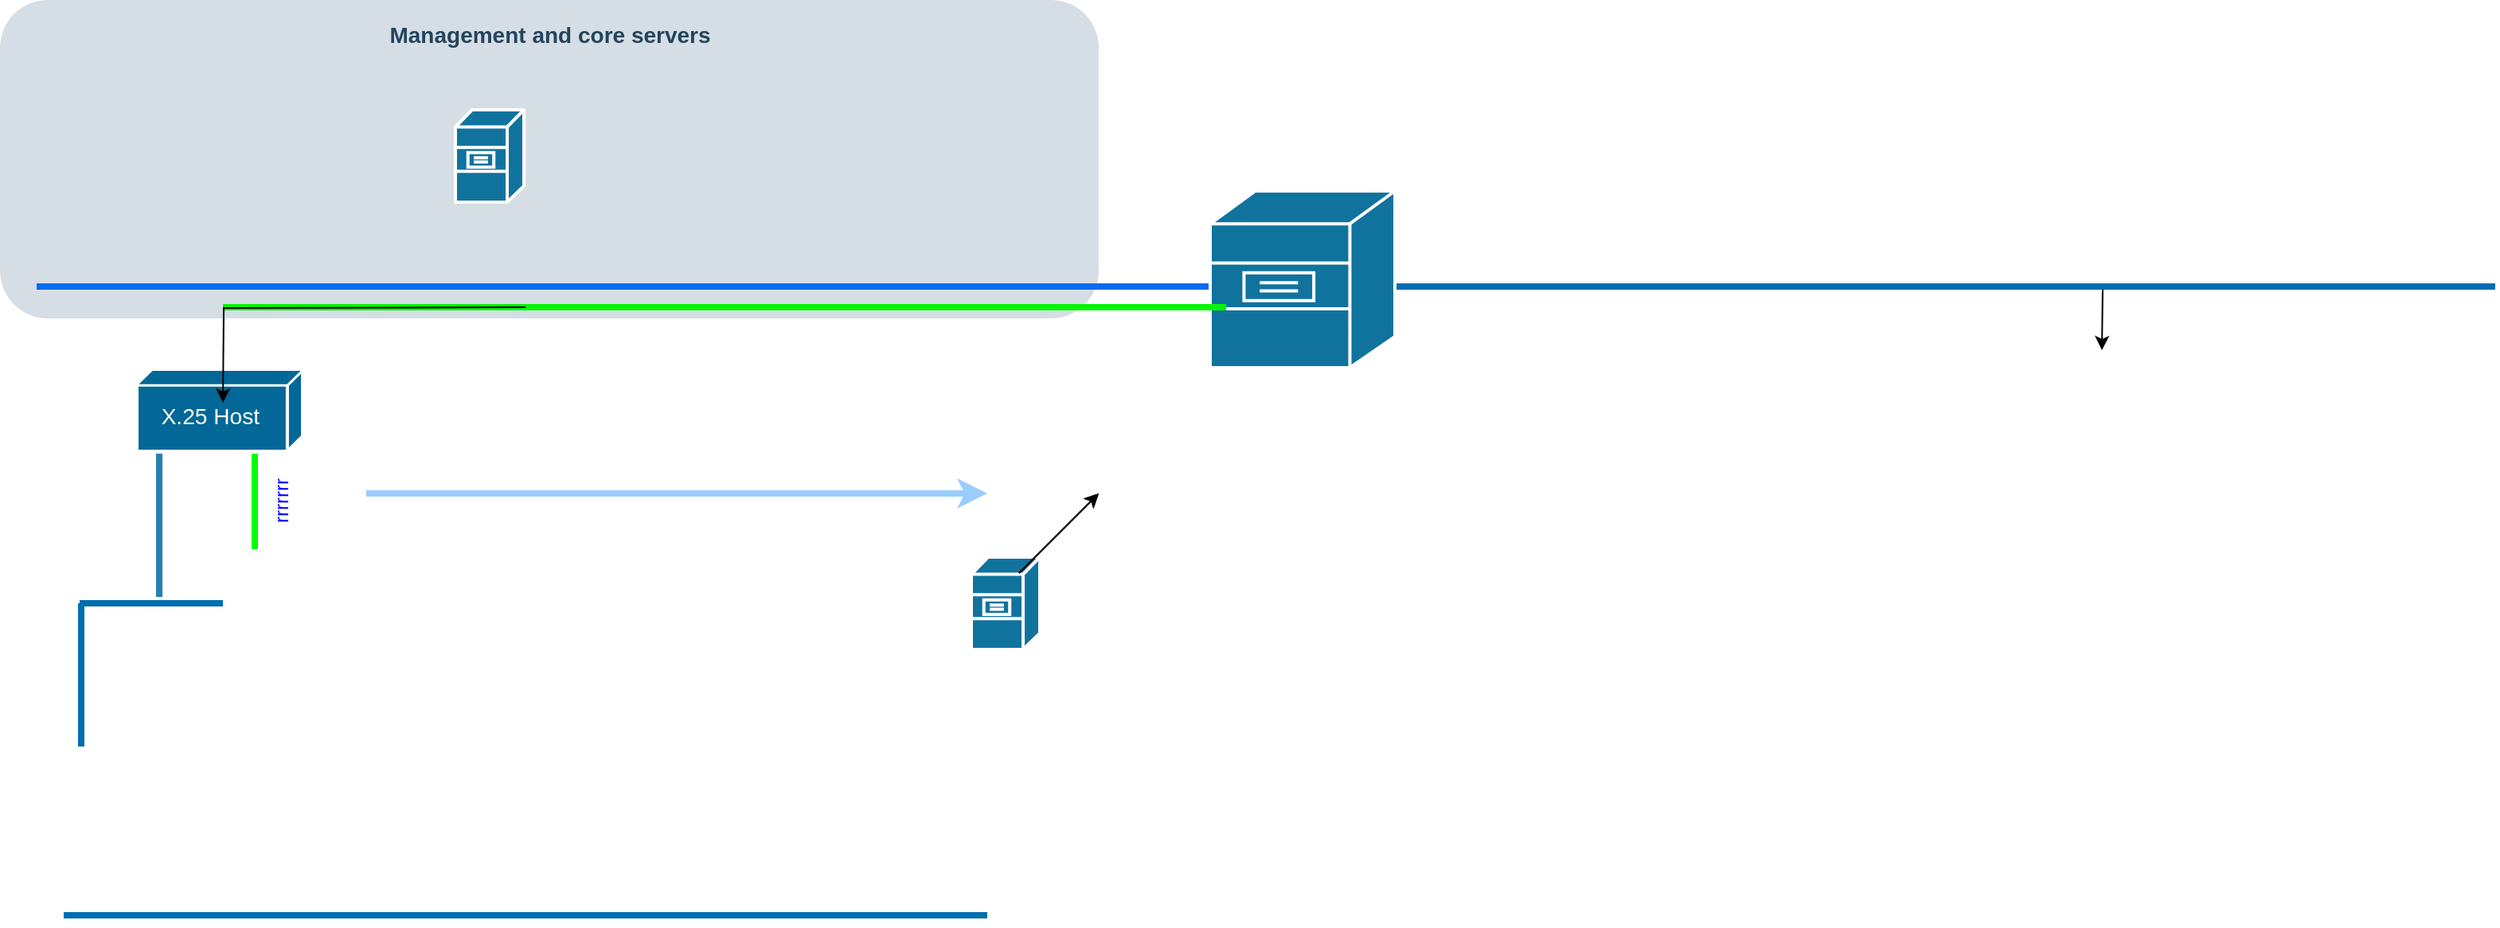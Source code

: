 <mxfile version="23.1.1" type="github">
  <diagram id="6a731a19-8d31-9384-78a2-239565b7b9f0" name="Page-1">
    <mxGraphModel dx="1354" dy="778" grid="1" gridSize="10" guides="1" tooltips="1" connect="1" arrows="1" fold="1" page="1" pageScale="1" pageWidth="827" pageHeight="1169" background="none" math="0" shadow="0">
      <root>
        <mxCell id="0" />
        <mxCell id="1" parent="0" />
        <mxCell id="2095" value="" style="rounded=1;whiteSpace=wrap;html=1;strokeColor=none;fillColor=#BAC8D3;fontSize=24;fontColor=#23445D;align=center;opacity=60;" parent="1" vertex="1">
          <mxGeometry x="20" y="150" width="690" height="200" as="geometry" />
        </mxCell>
        <mxCell id="2099" value="" style="shape=mxgraph.cisco.servers.file_server;html=1;dashed=0;fillColor=#10739E;strokeColor=#ffffff;strokeWidth=2;verticalLabelPosition=bottom;verticalAlign=top;fontFamily=Helvetica;fontSize=36;fontColor=#FFB366" parent="1" vertex="1">
          <mxGeometry x="306" y="219" width="43" height="58" as="geometry" />
        </mxCell>
        <mxCell id="_wUpT-qRUACcPQjbF1xC-2259" style="edgeStyle=orthogonalEdgeStyle;rounded=0;orthogonalLoop=1;jettySize=auto;html=1;" edge="1" parent="1" source="2152">
          <mxGeometry relative="1" as="geometry">
            <mxPoint x="1340" y="370.0" as="targetPoint" />
          </mxGeometry>
        </mxCell>
        <mxCell id="2152" value="" style="line;html=1;strokeColor=#076BED;fillColor=#020EB6;fillStyle=solid;" parent="1" vertex="1">
          <mxGeometry x="43" y="325" width="737" height="10" as="geometry" />
        </mxCell>
        <mxCell id="2226" value="&lt;font color=&quot;#23445d&quot;&gt;Management and core servers&lt;/font&gt;" style="rounded=1;whiteSpace=wrap;html=1;strokeColor=none;fillColor=none;fontSize=14;fontColor=#742B21;align=center;fontStyle=1" parent="1" vertex="1">
          <mxGeometry x="253" y="162" width="225" height="19" as="geometry" />
        </mxCell>
        <mxCell id="_wUpT-qRUACcPQjbF1xC-2260" value="" style="line;html=1;strokeColor=#006EAF;fillColor=#1ba1e2;fontColor=#ffffff;" vertex="1" parent="1">
          <mxGeometry x="850" y="325" width="737" height="10" as="geometry" />
        </mxCell>
        <mxCell id="_wUpT-qRUACcPQjbF1xC-2261" value="" style="shape=mxgraph.cisco.servers.file_server;html=1;dashed=0;fillColor=#10739E;strokeColor=#ffffff;strokeWidth=2;verticalLabelPosition=bottom;verticalAlign=top;fontFamily=Helvetica;fontSize=36;fontColor=#FFB366" vertex="1" parent="1">
          <mxGeometry x="780" y="270" width="116" height="111" as="geometry" />
        </mxCell>
        <mxCell id="_wUpT-qRUACcPQjbF1xC-2262" value="" style="line;html=1;strokeColor=#04F604;fillColor=default;fontColor=#ffffff;" vertex="1" parent="1">
          <mxGeometry x="160" y="338" width="630" height="10" as="geometry" />
        </mxCell>
        <mxCell id="_wUpT-qRUACcPQjbF1xC-2263" value="" style="shape=mxgraph.cisco.servers.file_server;html=1;dashed=0;fillColor=#10739E;strokeColor=#ffffff;strokeWidth=2;verticalLabelPosition=bottom;verticalAlign=top;fontFamily=Helvetica;fontSize=36;fontColor=#FFB366" vertex="1" parent="1">
          <mxGeometry x="630" y="500" width="43" height="58" as="geometry" />
        </mxCell>
        <mxCell id="_wUpT-qRUACcPQjbF1xC-2264" value="" style="line;html=1;strokeColor=#006EAF;fillColor=#1ba1e2;fontColor=#ffffff;" vertex="1" parent="1">
          <mxGeometry x="70" y="524" width="90" height="10" as="geometry" />
        </mxCell>
        <mxCell id="_wUpT-qRUACcPQjbF1xC-2265" value="Text" style="text;html=1;strokeColor=none;fillColor=none;align=center;verticalAlign=middle;whiteSpace=wrap;rounded=0;" vertex="1" parent="1">
          <mxGeometry x="150" y="393" width="60" height="30" as="geometry" />
        </mxCell>
        <mxCell id="_wUpT-qRUACcPQjbF1xC-2266" value="" style="shape=mxgraph.cisco.servers.host;sketch=0;html=1;pointerEvents=1;dashed=0;fillColor=#036897;strokeColor=#ffffff;strokeWidth=2;verticalLabelPosition=bottom;verticalAlign=top;align=center;outlineConnect=0;" vertex="1" parent="1">
          <mxGeometry x="106" y="382.5" width="104" height="51" as="geometry" />
        </mxCell>
        <mxCell id="_wUpT-qRUACcPQjbF1xC-2267" style="edgeStyle=orthogonalEdgeStyle;rounded=0;orthogonalLoop=1;jettySize=auto;html=1;" edge="1" parent="1">
          <mxGeometry relative="1" as="geometry">
            <mxPoint x="160" y="403.0" as="targetPoint" />
            <mxPoint x="350" y="343" as="sourcePoint" />
          </mxGeometry>
        </mxCell>
        <mxCell id="_wUpT-qRUACcPQjbF1xC-2268" value="rrrrrrr" style="line;html=1;strokeColor=#267FB3;fillColor=default;fontColor=#ffffff;rotation=-90;" vertex="1" parent="1">
          <mxGeometry x="75" y="475" width="90" height="10" as="geometry" />
        </mxCell>
        <mxCell id="_wUpT-qRUACcPQjbF1xC-2271" value="rrrrrrr" style="line;html=1;strokeColor=#00FF00;fillColor=default;fontColor=#0000FF;rotation=-90;" vertex="1" parent="1">
          <mxGeometry x="150" y="460" width="60" height="10" as="geometry" />
        </mxCell>
        <mxCell id="_wUpT-qRUACcPQjbF1xC-2272" value="" style="line;html=1;strokeColor=#006EAF;fillColor=#1ba1e2;fontColor=#ffffff;" vertex="1" parent="1">
          <mxGeometry x="60" y="720" width="580" height="10" as="geometry" />
        </mxCell>
        <mxCell id="_wUpT-qRUACcPQjbF1xC-2273" value="" style="line;html=1;strokeColor=#006EAF;fillColor=#1ba1e2;fontColor=#ffffff;rotation=90;" vertex="1" parent="1">
          <mxGeometry x="26" y="569" width="90" height="10" as="geometry" />
        </mxCell>
        <mxCell id="_wUpT-qRUACcPQjbF1xC-2274" value="" style="endArrow=classic;html=1;rounded=0;" edge="1" parent="1">
          <mxGeometry width="50" height="50" relative="1" as="geometry">
            <mxPoint x="660" y="510" as="sourcePoint" />
            <mxPoint x="710" y="460" as="targetPoint" />
          </mxGeometry>
        </mxCell>
        <mxCell id="_wUpT-qRUACcPQjbF1xC-2275" value="" style="endArrow=classic;html=1;rounded=0;" edge="1" parent="1">
          <mxGeometry width="50" height="50" relative="1" as="geometry">
            <mxPoint x="660" y="510" as="sourcePoint" />
            <mxPoint x="710" y="460" as="targetPoint" />
          </mxGeometry>
        </mxCell>
        <mxCell id="_wUpT-qRUACcPQjbF1xC-2276" value="" style="endArrow=classic;html=1;rounded=0;strokeColor=#99CCFF;strokeWidth=4;" edge="1" parent="1">
          <mxGeometry width="50" height="50" relative="1" as="geometry">
            <mxPoint x="250" y="460" as="sourcePoint" />
            <mxPoint x="640" y="460" as="targetPoint" />
          </mxGeometry>
        </mxCell>
      </root>
    </mxGraphModel>
  </diagram>
</mxfile>
